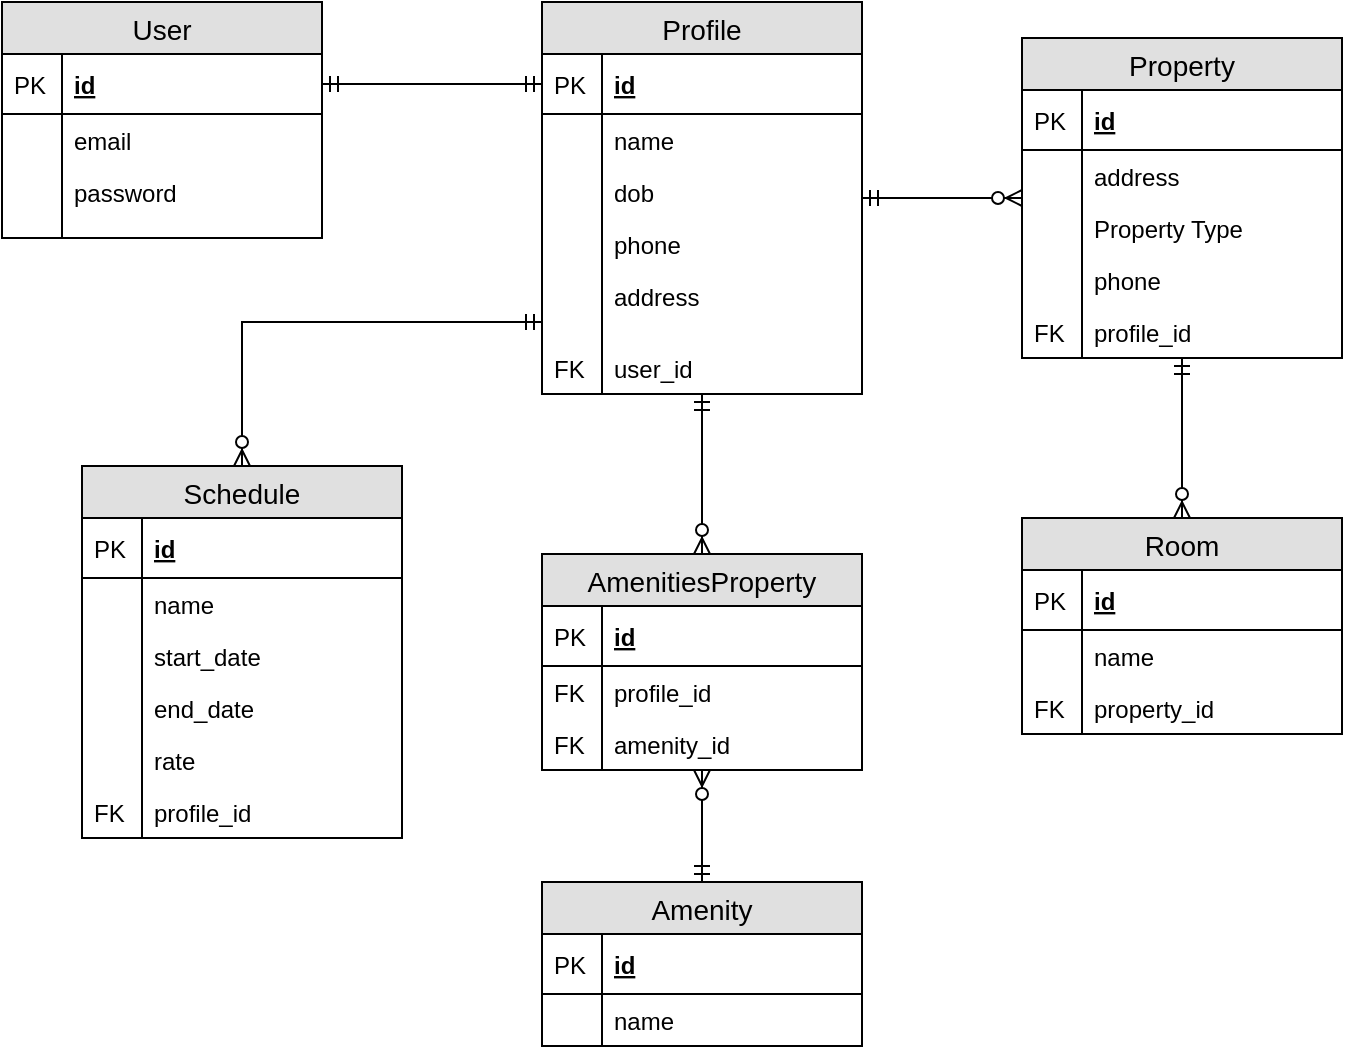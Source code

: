 <mxfile version="12.6.5" type="github">
  <diagram id="C5RBs43oDa-KdzZeNtuy" name="Page-1">
    <mxGraphModel dx="801" dy="483" grid="1" gridSize="10" guides="1" tooltips="1" connect="1" arrows="1" fold="1" page="1" pageScale="1" pageWidth="827" pageHeight="1169" math="0" shadow="0">
      <root>
        <mxCell id="WIyWlLk6GJQsqaUBKTNV-0"/>
        <mxCell id="WIyWlLk6GJQsqaUBKTNV-1" parent="WIyWlLk6GJQsqaUBKTNV-0"/>
        <mxCell id="jiIdjgE5yJWBijh_GqS3-66" style="edgeStyle=orthogonalEdgeStyle;rounded=0;orthogonalLoop=1;jettySize=auto;html=1;entryX=0;entryY=0.5;entryDx=0;entryDy=0;exitX=1;exitY=0.5;exitDx=0;exitDy=0;endArrow=ERmandOne;endFill=0;startArrow=ERmandOne;startFill=0;" parent="WIyWlLk6GJQsqaUBKTNV-1" source="jiIdjgE5yJWBijh_GqS3-6" target="jiIdjgE5yJWBijh_GqS3-17" edge="1">
          <mxGeometry relative="1" as="geometry">
            <mxPoint x="390" y="210" as="targetPoint"/>
          </mxGeometry>
        </mxCell>
        <mxCell id="jiIdjgE5yJWBijh_GqS3-5" value="User" style="swimlane;fontStyle=0;childLayout=stackLayout;horizontal=1;startSize=26;fillColor=#e0e0e0;horizontalStack=0;resizeParent=1;resizeParentMax=0;resizeLast=0;collapsible=1;marginBottom=0;swimlaneFillColor=#ffffff;align=center;fontSize=14;" parent="WIyWlLk6GJQsqaUBKTNV-1" vertex="1">
          <mxGeometry x="150" y="140" width="160" height="118" as="geometry"/>
        </mxCell>
        <mxCell id="jiIdjgE5yJWBijh_GqS3-6" value="id" style="shape=partialRectangle;top=0;left=0;right=0;bottom=1;align=left;verticalAlign=middle;fillColor=none;spacingLeft=34;spacingRight=4;overflow=hidden;rotatable=0;points=[[0,0.5],[1,0.5]];portConstraint=eastwest;dropTarget=0;fontStyle=5;fontSize=12;" parent="jiIdjgE5yJWBijh_GqS3-5" vertex="1">
          <mxGeometry y="26" width="160" height="30" as="geometry"/>
        </mxCell>
        <mxCell id="jiIdjgE5yJWBijh_GqS3-7" value="PK" style="shape=partialRectangle;top=0;left=0;bottom=0;fillColor=none;align=left;verticalAlign=middle;spacingLeft=4;spacingRight=4;overflow=hidden;rotatable=0;points=[];portConstraint=eastwest;part=1;fontSize=12;" parent="jiIdjgE5yJWBijh_GqS3-6" vertex="1" connectable="0">
          <mxGeometry width="30" height="30" as="geometry"/>
        </mxCell>
        <mxCell id="jiIdjgE5yJWBijh_GqS3-8" value="email" style="shape=partialRectangle;top=0;left=0;right=0;bottom=0;align=left;verticalAlign=top;fillColor=none;spacingLeft=34;spacingRight=4;overflow=hidden;rotatable=0;points=[[0,0.5],[1,0.5]];portConstraint=eastwest;dropTarget=0;fontSize=12;" parent="jiIdjgE5yJWBijh_GqS3-5" vertex="1">
          <mxGeometry y="56" width="160" height="26" as="geometry"/>
        </mxCell>
        <mxCell id="jiIdjgE5yJWBijh_GqS3-9" value="" style="shape=partialRectangle;top=0;left=0;bottom=0;fillColor=none;align=left;verticalAlign=top;spacingLeft=4;spacingRight=4;overflow=hidden;rotatable=0;points=[];portConstraint=eastwest;part=1;fontSize=12;" parent="jiIdjgE5yJWBijh_GqS3-8" vertex="1" connectable="0">
          <mxGeometry width="30" height="26" as="geometry"/>
        </mxCell>
        <mxCell id="jiIdjgE5yJWBijh_GqS3-10" value="password" style="shape=partialRectangle;top=0;left=0;right=0;bottom=0;align=left;verticalAlign=top;fillColor=none;spacingLeft=34;spacingRight=4;overflow=hidden;rotatable=0;points=[[0,0.5],[1,0.5]];portConstraint=eastwest;dropTarget=0;fontSize=12;" parent="jiIdjgE5yJWBijh_GqS3-5" vertex="1">
          <mxGeometry y="82" width="160" height="26" as="geometry"/>
        </mxCell>
        <mxCell id="jiIdjgE5yJWBijh_GqS3-11" value="" style="shape=partialRectangle;top=0;left=0;bottom=0;fillColor=none;align=left;verticalAlign=top;spacingLeft=4;spacingRight=4;overflow=hidden;rotatable=0;points=[];portConstraint=eastwest;part=1;fontSize=12;" parent="jiIdjgE5yJWBijh_GqS3-10" vertex="1" connectable="0">
          <mxGeometry width="30" height="26" as="geometry"/>
        </mxCell>
        <mxCell id="jiIdjgE5yJWBijh_GqS3-14" value="" style="shape=partialRectangle;top=0;left=0;right=0;bottom=0;align=left;verticalAlign=top;fillColor=none;spacingLeft=34;spacingRight=4;overflow=hidden;rotatable=0;points=[[0,0.5],[1,0.5]];portConstraint=eastwest;dropTarget=0;fontSize=12;" parent="jiIdjgE5yJWBijh_GqS3-5" vertex="1">
          <mxGeometry y="108" width="160" height="10" as="geometry"/>
        </mxCell>
        <mxCell id="jiIdjgE5yJWBijh_GqS3-15" value="" style="shape=partialRectangle;top=0;left=0;bottom=0;fillColor=none;align=left;verticalAlign=top;spacingLeft=4;spacingRight=4;overflow=hidden;rotatable=0;points=[];portConstraint=eastwest;part=1;fontSize=12;" parent="jiIdjgE5yJWBijh_GqS3-14" vertex="1" connectable="0">
          <mxGeometry width="30" height="10" as="geometry"/>
        </mxCell>
        <mxCell id="e-rCDU7-2tgsD-Hm22mC-21" value="" style="edgeStyle=orthogonalEdgeStyle;rounded=0;orthogonalLoop=1;jettySize=auto;html=1;startArrow=ERmandOne;startFill=0;endArrow=ERzeroToMany;endFill=1;" edge="1" parent="WIyWlLk6GJQsqaUBKTNV-1" source="jiIdjgE5yJWBijh_GqS3-16" target="e-rCDU7-2tgsD-Hm22mC-4">
          <mxGeometry relative="1" as="geometry"/>
        </mxCell>
        <mxCell id="e-rCDU7-2tgsD-Hm22mC-49" value="" style="edgeStyle=orthogonalEdgeStyle;rounded=0;orthogonalLoop=1;jettySize=auto;html=1;startArrow=ERmandOne;startFill=0;endArrow=ERzeroToMany;endFill=1;" edge="1" parent="WIyWlLk6GJQsqaUBKTNV-1" source="jiIdjgE5yJWBijh_GqS3-16" target="e-rCDU7-2tgsD-Hm22mC-34">
          <mxGeometry relative="1" as="geometry"/>
        </mxCell>
        <mxCell id="e-rCDU7-2tgsD-Hm22mC-85" value="" style="edgeStyle=orthogonalEdgeStyle;rounded=0;orthogonalLoop=1;jettySize=auto;html=1;startArrow=ERmandOne;startFill=0;endArrow=ERzeroToMany;endFill=1;" edge="1" parent="WIyWlLk6GJQsqaUBKTNV-1" source="jiIdjgE5yJWBijh_GqS3-16" target="e-rCDU7-2tgsD-Hm22mC-70">
          <mxGeometry relative="1" as="geometry">
            <Array as="points">
              <mxPoint x="270" y="300"/>
            </Array>
          </mxGeometry>
        </mxCell>
        <mxCell id="jiIdjgE5yJWBijh_GqS3-16" value="Profile" style="swimlane;fontStyle=0;childLayout=stackLayout;horizontal=1;startSize=26;fillColor=#e0e0e0;horizontalStack=0;resizeParent=1;resizeParentMax=0;resizeLast=0;collapsible=1;marginBottom=0;swimlaneFillColor=#ffffff;align=center;fontSize=14;" parent="WIyWlLk6GJQsqaUBKTNV-1" vertex="1">
          <mxGeometry x="420" y="140" width="160" height="196" as="geometry"/>
        </mxCell>
        <mxCell id="jiIdjgE5yJWBijh_GqS3-17" value="id" style="shape=partialRectangle;top=0;left=0;right=0;bottom=1;align=left;verticalAlign=middle;fillColor=none;spacingLeft=34;spacingRight=4;overflow=hidden;rotatable=0;points=[[0,0.5],[1,0.5]];portConstraint=eastwest;dropTarget=0;fontStyle=5;fontSize=12;" parent="jiIdjgE5yJWBijh_GqS3-16" vertex="1">
          <mxGeometry y="26" width="160" height="30" as="geometry"/>
        </mxCell>
        <mxCell id="jiIdjgE5yJWBijh_GqS3-18" value="PK" style="shape=partialRectangle;top=0;left=0;bottom=0;fillColor=none;align=left;verticalAlign=middle;spacingLeft=4;spacingRight=4;overflow=hidden;rotatable=0;points=[];portConstraint=eastwest;part=1;fontSize=12;" parent="jiIdjgE5yJWBijh_GqS3-17" vertex="1" connectable="0">
          <mxGeometry width="30" height="30" as="geometry"/>
        </mxCell>
        <mxCell id="jiIdjgE5yJWBijh_GqS3-19" value="name" style="shape=partialRectangle;top=0;left=0;right=0;bottom=0;align=left;verticalAlign=top;fillColor=none;spacingLeft=34;spacingRight=4;overflow=hidden;rotatable=0;points=[[0,0.5],[1,0.5]];portConstraint=eastwest;dropTarget=0;fontSize=12;" parent="jiIdjgE5yJWBijh_GqS3-16" vertex="1">
          <mxGeometry y="56" width="160" height="26" as="geometry"/>
        </mxCell>
        <mxCell id="jiIdjgE5yJWBijh_GqS3-20" value="" style="shape=partialRectangle;top=0;left=0;bottom=0;fillColor=none;align=left;verticalAlign=top;spacingLeft=4;spacingRight=4;overflow=hidden;rotatable=0;points=[];portConstraint=eastwest;part=1;fontSize=12;" parent="jiIdjgE5yJWBijh_GqS3-19" vertex="1" connectable="0">
          <mxGeometry width="30" height="26" as="geometry"/>
        </mxCell>
        <mxCell id="jiIdjgE5yJWBijh_GqS3-21" value="dob" style="shape=partialRectangle;top=0;left=0;right=0;bottom=0;align=left;verticalAlign=top;fillColor=none;spacingLeft=34;spacingRight=4;overflow=hidden;rotatable=0;points=[[0,0.5],[1,0.5]];portConstraint=eastwest;dropTarget=0;fontSize=12;" parent="jiIdjgE5yJWBijh_GqS3-16" vertex="1">
          <mxGeometry y="82" width="160" height="26" as="geometry"/>
        </mxCell>
        <mxCell id="jiIdjgE5yJWBijh_GqS3-22" value="" style="shape=partialRectangle;top=0;left=0;bottom=0;fillColor=none;align=left;verticalAlign=top;spacingLeft=4;spacingRight=4;overflow=hidden;rotatable=0;points=[];portConstraint=eastwest;part=1;fontSize=12;" parent="jiIdjgE5yJWBijh_GqS3-21" vertex="1" connectable="0">
          <mxGeometry width="30" height="26" as="geometry"/>
        </mxCell>
        <mxCell id="jiIdjgE5yJWBijh_GqS3-23" value="phone" style="shape=partialRectangle;top=0;left=0;right=0;bottom=0;align=left;verticalAlign=top;fillColor=none;spacingLeft=34;spacingRight=4;overflow=hidden;rotatable=0;points=[[0,0.5],[1,0.5]];portConstraint=eastwest;dropTarget=0;fontSize=12;" parent="jiIdjgE5yJWBijh_GqS3-16" vertex="1">
          <mxGeometry y="108" width="160" height="26" as="geometry"/>
        </mxCell>
        <mxCell id="jiIdjgE5yJWBijh_GqS3-24" value="" style="shape=partialRectangle;top=0;left=0;bottom=0;fillColor=none;align=left;verticalAlign=top;spacingLeft=4;spacingRight=4;overflow=hidden;rotatable=0;points=[];portConstraint=eastwest;part=1;fontSize=12;" parent="jiIdjgE5yJWBijh_GqS3-23" vertex="1" connectable="0">
          <mxGeometry width="30" height="26" as="geometry"/>
        </mxCell>
        <mxCell id="jiIdjgE5yJWBijh_GqS3-38" value="address" style="shape=partialRectangle;top=0;left=0;right=0;bottom=0;align=left;verticalAlign=top;fillColor=none;spacingLeft=34;spacingRight=4;overflow=hidden;rotatable=0;points=[[0,0.5],[1,0.5]];portConstraint=eastwest;dropTarget=0;fontSize=12;" parent="jiIdjgE5yJWBijh_GqS3-16" vertex="1">
          <mxGeometry y="134" width="160" height="26" as="geometry"/>
        </mxCell>
        <mxCell id="jiIdjgE5yJWBijh_GqS3-39" value="" style="shape=partialRectangle;top=0;left=0;bottom=0;fillColor=none;align=left;verticalAlign=top;spacingLeft=4;spacingRight=4;overflow=hidden;rotatable=0;points=[];portConstraint=eastwest;part=1;fontSize=12;" parent="jiIdjgE5yJWBijh_GqS3-38" vertex="1" connectable="0">
          <mxGeometry width="30" height="26" as="geometry"/>
        </mxCell>
        <mxCell id="jiIdjgE5yJWBijh_GqS3-25" value="" style="shape=partialRectangle;top=0;left=0;right=0;bottom=0;align=left;verticalAlign=top;fillColor=none;spacingLeft=34;spacingRight=4;overflow=hidden;rotatable=0;points=[[0,0.5],[1,0.5]];portConstraint=eastwest;dropTarget=0;fontSize=12;" parent="jiIdjgE5yJWBijh_GqS3-16" vertex="1">
          <mxGeometry y="160" width="160" height="10" as="geometry"/>
        </mxCell>
        <mxCell id="jiIdjgE5yJWBijh_GqS3-26" value="" style="shape=partialRectangle;top=0;left=0;bottom=0;fillColor=none;align=left;verticalAlign=top;spacingLeft=4;spacingRight=4;overflow=hidden;rotatable=0;points=[];portConstraint=eastwest;part=1;fontSize=12;" parent="jiIdjgE5yJWBijh_GqS3-25" vertex="1" connectable="0">
          <mxGeometry width="30" height="10" as="geometry"/>
        </mxCell>
        <mxCell id="e-rCDU7-2tgsD-Hm22mC-0" value="user_id" style="shape=partialRectangle;top=0;left=0;right=0;bottom=0;align=left;verticalAlign=top;fillColor=none;spacingLeft=34;spacingRight=4;overflow=hidden;rotatable=0;points=[[0,0.5],[1,0.5]];portConstraint=eastwest;dropTarget=0;fontSize=12;" vertex="1" parent="jiIdjgE5yJWBijh_GqS3-16">
          <mxGeometry y="170" width="160" height="26" as="geometry"/>
        </mxCell>
        <mxCell id="e-rCDU7-2tgsD-Hm22mC-1" value="FK" style="shape=partialRectangle;top=0;left=0;bottom=0;fillColor=none;align=left;verticalAlign=top;spacingLeft=4;spacingRight=4;overflow=hidden;rotatable=0;points=[];portConstraint=eastwest;part=1;fontSize=12;" vertex="1" connectable="0" parent="e-rCDU7-2tgsD-Hm22mC-0">
          <mxGeometry width="30" height="26" as="geometry"/>
        </mxCell>
        <mxCell id="e-rCDU7-2tgsD-Hm22mC-70" value="Schedule" style="swimlane;fontStyle=0;childLayout=stackLayout;horizontal=1;startSize=26;fillColor=#e0e0e0;horizontalStack=0;resizeParent=1;resizeParentMax=0;resizeLast=0;collapsible=1;marginBottom=0;swimlaneFillColor=#ffffff;align=center;fontSize=14;" vertex="1" parent="WIyWlLk6GJQsqaUBKTNV-1">
          <mxGeometry x="190" y="372" width="160" height="186" as="geometry"/>
        </mxCell>
        <mxCell id="e-rCDU7-2tgsD-Hm22mC-71" value="id" style="shape=partialRectangle;top=0;left=0;right=0;bottom=1;align=left;verticalAlign=middle;fillColor=none;spacingLeft=34;spacingRight=4;overflow=hidden;rotatable=0;points=[[0,0.5],[1,0.5]];portConstraint=eastwest;dropTarget=0;fontStyle=5;fontSize=12;" vertex="1" parent="e-rCDU7-2tgsD-Hm22mC-70">
          <mxGeometry y="26" width="160" height="30" as="geometry"/>
        </mxCell>
        <mxCell id="e-rCDU7-2tgsD-Hm22mC-72" value="PK" style="shape=partialRectangle;top=0;left=0;bottom=0;fillColor=none;align=left;verticalAlign=middle;spacingLeft=4;spacingRight=4;overflow=hidden;rotatable=0;points=[];portConstraint=eastwest;part=1;fontSize=12;" vertex="1" connectable="0" parent="e-rCDU7-2tgsD-Hm22mC-71">
          <mxGeometry width="30" height="30" as="geometry"/>
        </mxCell>
        <mxCell id="e-rCDU7-2tgsD-Hm22mC-73" value="name" style="shape=partialRectangle;top=0;left=0;right=0;bottom=0;align=left;verticalAlign=top;fillColor=none;spacingLeft=34;spacingRight=4;overflow=hidden;rotatable=0;points=[[0,0.5],[1,0.5]];portConstraint=eastwest;dropTarget=0;fontSize=12;" vertex="1" parent="e-rCDU7-2tgsD-Hm22mC-70">
          <mxGeometry y="56" width="160" height="26" as="geometry"/>
        </mxCell>
        <mxCell id="e-rCDU7-2tgsD-Hm22mC-74" value="" style="shape=partialRectangle;top=0;left=0;bottom=0;fillColor=none;align=left;verticalAlign=top;spacingLeft=4;spacingRight=4;overflow=hidden;rotatable=0;points=[];portConstraint=eastwest;part=1;fontSize=12;" vertex="1" connectable="0" parent="e-rCDU7-2tgsD-Hm22mC-73">
          <mxGeometry width="30" height="26" as="geometry"/>
        </mxCell>
        <mxCell id="e-rCDU7-2tgsD-Hm22mC-75" value="start_date" style="shape=partialRectangle;top=0;left=0;right=0;bottom=0;align=left;verticalAlign=top;fillColor=none;spacingLeft=34;spacingRight=4;overflow=hidden;rotatable=0;points=[[0,0.5],[1,0.5]];portConstraint=eastwest;dropTarget=0;fontSize=12;" vertex="1" parent="e-rCDU7-2tgsD-Hm22mC-70">
          <mxGeometry y="82" width="160" height="26" as="geometry"/>
        </mxCell>
        <mxCell id="e-rCDU7-2tgsD-Hm22mC-76" value="" style="shape=partialRectangle;top=0;left=0;bottom=0;fillColor=none;align=left;verticalAlign=top;spacingLeft=4;spacingRight=4;overflow=hidden;rotatable=0;points=[];portConstraint=eastwest;part=1;fontSize=12;" vertex="1" connectable="0" parent="e-rCDU7-2tgsD-Hm22mC-75">
          <mxGeometry width="30" height="26" as="geometry"/>
        </mxCell>
        <mxCell id="e-rCDU7-2tgsD-Hm22mC-77" value="end_date" style="shape=partialRectangle;top=0;left=0;right=0;bottom=0;align=left;verticalAlign=top;fillColor=none;spacingLeft=34;spacingRight=4;overflow=hidden;rotatable=0;points=[[0,0.5],[1,0.5]];portConstraint=eastwest;dropTarget=0;fontSize=12;" vertex="1" parent="e-rCDU7-2tgsD-Hm22mC-70">
          <mxGeometry y="108" width="160" height="26" as="geometry"/>
        </mxCell>
        <mxCell id="e-rCDU7-2tgsD-Hm22mC-78" value="" style="shape=partialRectangle;top=0;left=0;bottom=0;fillColor=none;align=left;verticalAlign=top;spacingLeft=4;spacingRight=4;overflow=hidden;rotatable=0;points=[];portConstraint=eastwest;part=1;fontSize=12;" vertex="1" connectable="0" parent="e-rCDU7-2tgsD-Hm22mC-77">
          <mxGeometry width="30" height="26" as="geometry"/>
        </mxCell>
        <mxCell id="e-rCDU7-2tgsD-Hm22mC-79" value="rate" style="shape=partialRectangle;top=0;left=0;right=0;bottom=0;align=left;verticalAlign=top;fillColor=none;spacingLeft=34;spacingRight=4;overflow=hidden;rotatable=0;points=[[0,0.5],[1,0.5]];portConstraint=eastwest;dropTarget=0;fontSize=12;" vertex="1" parent="e-rCDU7-2tgsD-Hm22mC-70">
          <mxGeometry y="134" width="160" height="26" as="geometry"/>
        </mxCell>
        <mxCell id="e-rCDU7-2tgsD-Hm22mC-80" value="" style="shape=partialRectangle;top=0;left=0;bottom=0;fillColor=none;align=left;verticalAlign=top;spacingLeft=4;spacingRight=4;overflow=hidden;rotatable=0;points=[];portConstraint=eastwest;part=1;fontSize=12;" vertex="1" connectable="0" parent="e-rCDU7-2tgsD-Hm22mC-79">
          <mxGeometry width="30" height="26" as="geometry"/>
        </mxCell>
        <mxCell id="e-rCDU7-2tgsD-Hm22mC-83" value="profile_id" style="shape=partialRectangle;top=0;left=0;right=0;bottom=0;align=left;verticalAlign=top;fillColor=none;spacingLeft=34;spacingRight=4;overflow=hidden;rotatable=0;points=[[0,0.5],[1,0.5]];portConstraint=eastwest;dropTarget=0;fontSize=12;" vertex="1" parent="e-rCDU7-2tgsD-Hm22mC-70">
          <mxGeometry y="160" width="160" height="26" as="geometry"/>
        </mxCell>
        <mxCell id="e-rCDU7-2tgsD-Hm22mC-84" value="FK" style="shape=partialRectangle;top=0;left=0;bottom=0;fillColor=none;align=left;verticalAlign=top;spacingLeft=4;spacingRight=4;overflow=hidden;rotatable=0;points=[];portConstraint=eastwest;part=1;fontSize=12;" vertex="1" connectable="0" parent="e-rCDU7-2tgsD-Hm22mC-83">
          <mxGeometry width="30" height="26" as="geometry"/>
        </mxCell>
        <mxCell id="e-rCDU7-2tgsD-Hm22mC-65" value="" style="edgeStyle=orthogonalEdgeStyle;rounded=0;orthogonalLoop=1;jettySize=auto;html=1;startArrow=ERzeroToMany;startFill=1;endArrow=ERmandOne;endFill=0;" edge="1" parent="WIyWlLk6GJQsqaUBKTNV-1" source="e-rCDU7-2tgsD-Hm22mC-34" target="e-rCDU7-2tgsD-Hm22mC-50">
          <mxGeometry relative="1" as="geometry"/>
        </mxCell>
        <mxCell id="e-rCDU7-2tgsD-Hm22mC-34" value="AmenitiesProperty" style="swimlane;fontStyle=0;childLayout=stackLayout;horizontal=1;startSize=26;fillColor=#e0e0e0;horizontalStack=0;resizeParent=1;resizeParentMax=0;resizeLast=0;collapsible=1;marginBottom=0;swimlaneFillColor=#ffffff;align=center;fontSize=14;" vertex="1" parent="WIyWlLk6GJQsqaUBKTNV-1">
          <mxGeometry x="420" y="416" width="160" height="108" as="geometry"/>
        </mxCell>
        <mxCell id="e-rCDU7-2tgsD-Hm22mC-35" value="id" style="shape=partialRectangle;top=0;left=0;right=0;bottom=1;align=left;verticalAlign=middle;fillColor=none;spacingLeft=34;spacingRight=4;overflow=hidden;rotatable=0;points=[[0,0.5],[1,0.5]];portConstraint=eastwest;dropTarget=0;fontStyle=5;fontSize=12;" vertex="1" parent="e-rCDU7-2tgsD-Hm22mC-34">
          <mxGeometry y="26" width="160" height="30" as="geometry"/>
        </mxCell>
        <mxCell id="e-rCDU7-2tgsD-Hm22mC-36" value="PK" style="shape=partialRectangle;top=0;left=0;bottom=0;fillColor=none;align=left;verticalAlign=middle;spacingLeft=4;spacingRight=4;overflow=hidden;rotatable=0;points=[];portConstraint=eastwest;part=1;fontSize=12;" vertex="1" connectable="0" parent="e-rCDU7-2tgsD-Hm22mC-35">
          <mxGeometry width="30" height="30" as="geometry"/>
        </mxCell>
        <mxCell id="e-rCDU7-2tgsD-Hm22mC-47" value="profile_id" style="shape=partialRectangle;top=0;left=0;right=0;bottom=0;align=left;verticalAlign=top;fillColor=none;spacingLeft=34;spacingRight=4;overflow=hidden;rotatable=0;points=[[0,0.5],[1,0.5]];portConstraint=eastwest;dropTarget=0;fontSize=12;" vertex="1" parent="e-rCDU7-2tgsD-Hm22mC-34">
          <mxGeometry y="56" width="160" height="26" as="geometry"/>
        </mxCell>
        <mxCell id="e-rCDU7-2tgsD-Hm22mC-48" value="FK" style="shape=partialRectangle;top=0;left=0;bottom=0;fillColor=none;align=left;verticalAlign=top;spacingLeft=4;spacingRight=4;overflow=hidden;rotatable=0;points=[];portConstraint=eastwest;part=1;fontSize=12;" vertex="1" connectable="0" parent="e-rCDU7-2tgsD-Hm22mC-47">
          <mxGeometry width="30" height="26" as="geometry"/>
        </mxCell>
        <mxCell id="e-rCDU7-2tgsD-Hm22mC-66" value="amenity_id" style="shape=partialRectangle;top=0;left=0;right=0;bottom=0;align=left;verticalAlign=top;fillColor=none;spacingLeft=34;spacingRight=4;overflow=hidden;rotatable=0;points=[[0,0.5],[1,0.5]];portConstraint=eastwest;dropTarget=0;fontSize=12;" vertex="1" parent="e-rCDU7-2tgsD-Hm22mC-34">
          <mxGeometry y="82" width="160" height="26" as="geometry"/>
        </mxCell>
        <mxCell id="e-rCDU7-2tgsD-Hm22mC-67" value="FK" style="shape=partialRectangle;top=0;left=0;bottom=0;fillColor=none;align=left;verticalAlign=top;spacingLeft=4;spacingRight=4;overflow=hidden;rotatable=0;points=[];portConstraint=eastwest;part=1;fontSize=12;" vertex="1" connectable="0" parent="e-rCDU7-2tgsD-Hm22mC-66">
          <mxGeometry width="30" height="26" as="geometry"/>
        </mxCell>
        <mxCell id="e-rCDU7-2tgsD-Hm22mC-50" value="Amenity" style="swimlane;fontStyle=0;childLayout=stackLayout;horizontal=1;startSize=26;fillColor=#e0e0e0;horizontalStack=0;resizeParent=1;resizeParentMax=0;resizeLast=0;collapsible=1;marginBottom=0;swimlaneFillColor=#ffffff;align=center;fontSize=14;" vertex="1" parent="WIyWlLk6GJQsqaUBKTNV-1">
          <mxGeometry x="420" y="580" width="160" height="82" as="geometry"/>
        </mxCell>
        <mxCell id="e-rCDU7-2tgsD-Hm22mC-51" value="id" style="shape=partialRectangle;top=0;left=0;right=0;bottom=1;align=left;verticalAlign=middle;fillColor=none;spacingLeft=34;spacingRight=4;overflow=hidden;rotatable=0;points=[[0,0.5],[1,0.5]];portConstraint=eastwest;dropTarget=0;fontStyle=5;fontSize=12;" vertex="1" parent="e-rCDU7-2tgsD-Hm22mC-50">
          <mxGeometry y="26" width="160" height="30" as="geometry"/>
        </mxCell>
        <mxCell id="e-rCDU7-2tgsD-Hm22mC-52" value="PK" style="shape=partialRectangle;top=0;left=0;bottom=0;fillColor=none;align=left;verticalAlign=middle;spacingLeft=4;spacingRight=4;overflow=hidden;rotatable=0;points=[];portConstraint=eastwest;part=1;fontSize=12;" vertex="1" connectable="0" parent="e-rCDU7-2tgsD-Hm22mC-51">
          <mxGeometry width="30" height="30" as="geometry"/>
        </mxCell>
        <mxCell id="e-rCDU7-2tgsD-Hm22mC-53" value="name" style="shape=partialRectangle;top=0;left=0;right=0;bottom=0;align=left;verticalAlign=top;fillColor=none;spacingLeft=34;spacingRight=4;overflow=hidden;rotatable=0;points=[[0,0.5],[1,0.5]];portConstraint=eastwest;dropTarget=0;fontSize=12;" vertex="1" parent="e-rCDU7-2tgsD-Hm22mC-50">
          <mxGeometry y="56" width="160" height="26" as="geometry"/>
        </mxCell>
        <mxCell id="e-rCDU7-2tgsD-Hm22mC-54" value="" style="shape=partialRectangle;top=0;left=0;bottom=0;fillColor=none;align=left;verticalAlign=top;spacingLeft=4;spacingRight=4;overflow=hidden;rotatable=0;points=[];portConstraint=eastwest;part=1;fontSize=12;" vertex="1" connectable="0" parent="e-rCDU7-2tgsD-Hm22mC-53">
          <mxGeometry width="30" height="26" as="geometry"/>
        </mxCell>
        <mxCell id="e-rCDU7-2tgsD-Hm22mC-33" value="" style="edgeStyle=orthogonalEdgeStyle;rounded=0;orthogonalLoop=1;jettySize=auto;html=1;startArrow=ERmandOne;startFill=0;endArrow=ERzeroToMany;endFill=1;" edge="1" parent="WIyWlLk6GJQsqaUBKTNV-1" source="e-rCDU7-2tgsD-Hm22mC-4" target="e-rCDU7-2tgsD-Hm22mC-22">
          <mxGeometry relative="1" as="geometry"/>
        </mxCell>
        <mxCell id="e-rCDU7-2tgsD-Hm22mC-4" value="Property" style="swimlane;fontStyle=0;childLayout=stackLayout;horizontal=1;startSize=26;fillColor=#e0e0e0;horizontalStack=0;resizeParent=1;resizeParentMax=0;resizeLast=0;collapsible=1;marginBottom=0;swimlaneFillColor=#ffffff;align=center;fontSize=14;" vertex="1" parent="WIyWlLk6GJQsqaUBKTNV-1">
          <mxGeometry x="660" y="158" width="160" height="160" as="geometry"/>
        </mxCell>
        <mxCell id="e-rCDU7-2tgsD-Hm22mC-5" value="id" style="shape=partialRectangle;top=0;left=0;right=0;bottom=1;align=left;verticalAlign=middle;fillColor=none;spacingLeft=34;spacingRight=4;overflow=hidden;rotatable=0;points=[[0,0.5],[1,0.5]];portConstraint=eastwest;dropTarget=0;fontStyle=5;fontSize=12;" vertex="1" parent="e-rCDU7-2tgsD-Hm22mC-4">
          <mxGeometry y="26" width="160" height="30" as="geometry"/>
        </mxCell>
        <mxCell id="e-rCDU7-2tgsD-Hm22mC-6" value="PK" style="shape=partialRectangle;top=0;left=0;bottom=0;fillColor=none;align=left;verticalAlign=middle;spacingLeft=4;spacingRight=4;overflow=hidden;rotatable=0;points=[];portConstraint=eastwest;part=1;fontSize=12;" vertex="1" connectable="0" parent="e-rCDU7-2tgsD-Hm22mC-5">
          <mxGeometry width="30" height="30" as="geometry"/>
        </mxCell>
        <mxCell id="e-rCDU7-2tgsD-Hm22mC-7" value="address" style="shape=partialRectangle;top=0;left=0;right=0;bottom=0;align=left;verticalAlign=top;fillColor=none;spacingLeft=34;spacingRight=4;overflow=hidden;rotatable=0;points=[[0,0.5],[1,0.5]];portConstraint=eastwest;dropTarget=0;fontSize=12;" vertex="1" parent="e-rCDU7-2tgsD-Hm22mC-4">
          <mxGeometry y="56" width="160" height="26" as="geometry"/>
        </mxCell>
        <mxCell id="e-rCDU7-2tgsD-Hm22mC-8" value="" style="shape=partialRectangle;top=0;left=0;bottom=0;fillColor=none;align=left;verticalAlign=top;spacingLeft=4;spacingRight=4;overflow=hidden;rotatable=0;points=[];portConstraint=eastwest;part=1;fontSize=12;" vertex="1" connectable="0" parent="e-rCDU7-2tgsD-Hm22mC-7">
          <mxGeometry width="30" height="26" as="geometry"/>
        </mxCell>
        <mxCell id="e-rCDU7-2tgsD-Hm22mC-9" value="Property Type" style="shape=partialRectangle;top=0;left=0;right=0;bottom=0;align=left;verticalAlign=top;fillColor=none;spacingLeft=34;spacingRight=4;overflow=hidden;rotatable=0;points=[[0,0.5],[1,0.5]];portConstraint=eastwest;dropTarget=0;fontSize=12;" vertex="1" parent="e-rCDU7-2tgsD-Hm22mC-4">
          <mxGeometry y="82" width="160" height="26" as="geometry"/>
        </mxCell>
        <mxCell id="e-rCDU7-2tgsD-Hm22mC-10" value="" style="shape=partialRectangle;top=0;left=0;bottom=0;fillColor=none;align=left;verticalAlign=top;spacingLeft=4;spacingRight=4;overflow=hidden;rotatable=0;points=[];portConstraint=eastwest;part=1;fontSize=12;" vertex="1" connectable="0" parent="e-rCDU7-2tgsD-Hm22mC-9">
          <mxGeometry width="30" height="26" as="geometry"/>
        </mxCell>
        <mxCell id="e-rCDU7-2tgsD-Hm22mC-11" value="phone" style="shape=partialRectangle;top=0;left=0;right=0;bottom=0;align=left;verticalAlign=top;fillColor=none;spacingLeft=34;spacingRight=4;overflow=hidden;rotatable=0;points=[[0,0.5],[1,0.5]];portConstraint=eastwest;dropTarget=0;fontSize=12;" vertex="1" parent="e-rCDU7-2tgsD-Hm22mC-4">
          <mxGeometry y="108" width="160" height="26" as="geometry"/>
        </mxCell>
        <mxCell id="e-rCDU7-2tgsD-Hm22mC-12" value="" style="shape=partialRectangle;top=0;left=0;bottom=0;fillColor=none;align=left;verticalAlign=top;spacingLeft=4;spacingRight=4;overflow=hidden;rotatable=0;points=[];portConstraint=eastwest;part=1;fontSize=12;" vertex="1" connectable="0" parent="e-rCDU7-2tgsD-Hm22mC-11">
          <mxGeometry width="30" height="26" as="geometry"/>
        </mxCell>
        <mxCell id="e-rCDU7-2tgsD-Hm22mC-19" value="profile_id" style="shape=partialRectangle;top=0;left=0;right=0;bottom=0;align=left;verticalAlign=top;fillColor=none;spacingLeft=34;spacingRight=4;overflow=hidden;rotatable=0;points=[[0,0.5],[1,0.5]];portConstraint=eastwest;dropTarget=0;fontSize=12;" vertex="1" parent="e-rCDU7-2tgsD-Hm22mC-4">
          <mxGeometry y="134" width="160" height="26" as="geometry"/>
        </mxCell>
        <mxCell id="e-rCDU7-2tgsD-Hm22mC-20" value="FK" style="shape=partialRectangle;top=0;left=0;bottom=0;fillColor=none;align=left;verticalAlign=top;spacingLeft=4;spacingRight=4;overflow=hidden;rotatable=0;points=[];portConstraint=eastwest;part=1;fontSize=12;" vertex="1" connectable="0" parent="e-rCDU7-2tgsD-Hm22mC-19">
          <mxGeometry width="30" height="26" as="geometry"/>
        </mxCell>
        <mxCell id="e-rCDU7-2tgsD-Hm22mC-22" value="Room" style="swimlane;fontStyle=0;childLayout=stackLayout;horizontal=1;startSize=26;fillColor=#e0e0e0;horizontalStack=0;resizeParent=1;resizeParentMax=0;resizeLast=0;collapsible=1;marginBottom=0;swimlaneFillColor=#ffffff;align=center;fontSize=14;" vertex="1" parent="WIyWlLk6GJQsqaUBKTNV-1">
          <mxGeometry x="660" y="398" width="160" height="108" as="geometry"/>
        </mxCell>
        <mxCell id="e-rCDU7-2tgsD-Hm22mC-23" value="id" style="shape=partialRectangle;top=0;left=0;right=0;bottom=1;align=left;verticalAlign=middle;fillColor=none;spacingLeft=34;spacingRight=4;overflow=hidden;rotatable=0;points=[[0,0.5],[1,0.5]];portConstraint=eastwest;dropTarget=0;fontStyle=5;fontSize=12;" vertex="1" parent="e-rCDU7-2tgsD-Hm22mC-22">
          <mxGeometry y="26" width="160" height="30" as="geometry"/>
        </mxCell>
        <mxCell id="e-rCDU7-2tgsD-Hm22mC-24" value="PK" style="shape=partialRectangle;top=0;left=0;bottom=0;fillColor=none;align=left;verticalAlign=middle;spacingLeft=4;spacingRight=4;overflow=hidden;rotatable=0;points=[];portConstraint=eastwest;part=1;fontSize=12;" vertex="1" connectable="0" parent="e-rCDU7-2tgsD-Hm22mC-23">
          <mxGeometry width="30" height="30" as="geometry"/>
        </mxCell>
        <mxCell id="e-rCDU7-2tgsD-Hm22mC-25" value="name" style="shape=partialRectangle;top=0;left=0;right=0;bottom=0;align=left;verticalAlign=top;fillColor=none;spacingLeft=34;spacingRight=4;overflow=hidden;rotatable=0;points=[[0,0.5],[1,0.5]];portConstraint=eastwest;dropTarget=0;fontSize=12;" vertex="1" parent="e-rCDU7-2tgsD-Hm22mC-22">
          <mxGeometry y="56" width="160" height="26" as="geometry"/>
        </mxCell>
        <mxCell id="e-rCDU7-2tgsD-Hm22mC-26" value="" style="shape=partialRectangle;top=0;left=0;bottom=0;fillColor=none;align=left;verticalAlign=top;spacingLeft=4;spacingRight=4;overflow=hidden;rotatable=0;points=[];portConstraint=eastwest;part=1;fontSize=12;" vertex="1" connectable="0" parent="e-rCDU7-2tgsD-Hm22mC-25">
          <mxGeometry width="30" height="26" as="geometry"/>
        </mxCell>
        <mxCell id="e-rCDU7-2tgsD-Hm22mC-31" value="property_id" style="shape=partialRectangle;top=0;left=0;right=0;bottom=0;align=left;verticalAlign=top;fillColor=none;spacingLeft=34;spacingRight=4;overflow=hidden;rotatable=0;points=[[0,0.5],[1,0.5]];portConstraint=eastwest;dropTarget=0;fontSize=12;" vertex="1" parent="e-rCDU7-2tgsD-Hm22mC-22">
          <mxGeometry y="82" width="160" height="26" as="geometry"/>
        </mxCell>
        <mxCell id="e-rCDU7-2tgsD-Hm22mC-32" value="FK" style="shape=partialRectangle;top=0;left=0;bottom=0;fillColor=none;align=left;verticalAlign=top;spacingLeft=4;spacingRight=4;overflow=hidden;rotatable=0;points=[];portConstraint=eastwest;part=1;fontSize=12;" vertex="1" connectable="0" parent="e-rCDU7-2tgsD-Hm22mC-31">
          <mxGeometry width="30" height="26" as="geometry"/>
        </mxCell>
      </root>
    </mxGraphModel>
  </diagram>
</mxfile>

